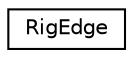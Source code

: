 digraph G
{
  edge [fontname="Helvetica",fontsize="10",labelfontname="Helvetica",labelfontsize="10"];
  node [fontname="Helvetica",fontsize="10",shape=record];
  rankdir=LR;
  Node1 [label="RigEdge",height=0.2,width=0.4,color="black", fillcolor="white", style="filled",URL="$d5/ddb/structRigEdge.html"];
}
